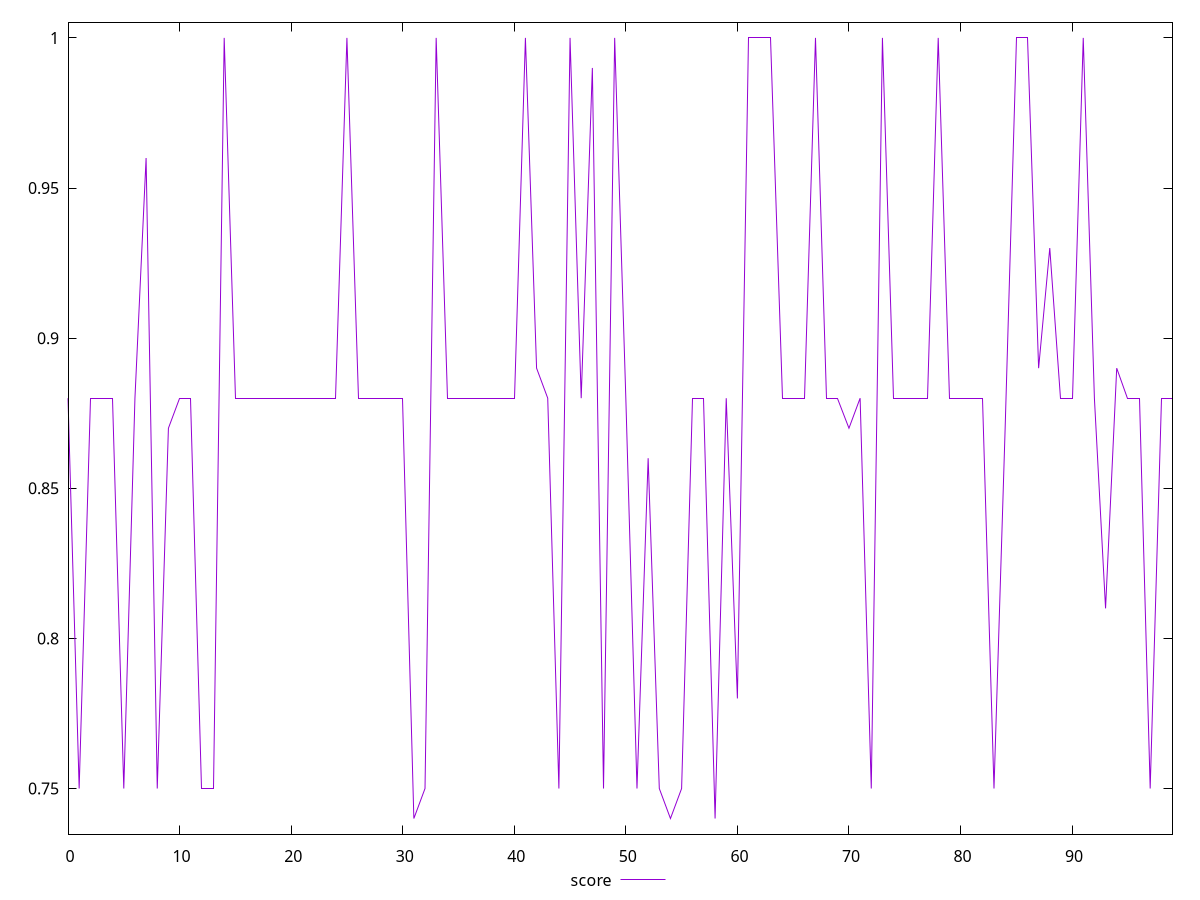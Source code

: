 reset

$score <<EOF
0 0.88
1 0.75
2 0.88
3 0.88
4 0.88
5 0.75
6 0.88
7 0.96
8 0.75
9 0.87
10 0.88
11 0.88
12 0.75
13 0.75
14 1
15 0.88
16 0.88
17 0.88
18 0.88
19 0.88
20 0.88
21 0.88
22 0.88
23 0.88
24 0.88
25 1
26 0.88
27 0.88
28 0.88
29 0.88
30 0.88
31 0.74
32 0.75
33 1
34 0.88
35 0.88
36 0.88
37 0.88
38 0.88
39 0.88
40 0.88
41 1
42 0.89
43 0.88
44 0.75
45 1
46 0.88
47 0.99
48 0.75
49 1
50 0.88
51 0.75
52 0.86
53 0.75
54 0.74
55 0.75
56 0.88
57 0.88
58 0.74
59 0.88
60 0.78
61 1
62 1
63 1
64 0.88
65 0.88
66 0.88
67 1
68 0.88
69 0.88
70 0.87
71 0.88
72 0.75
73 1
74 0.88
75 0.88
76 0.88
77 0.88
78 1
79 0.88
80 0.88
81 0.88
82 0.88
83 0.75
84 0.87
85 1
86 1
87 0.89
88 0.93
89 0.88
90 0.88
91 1
92 0.88
93 0.81
94 0.89
95 0.88
96 0.88
97 0.75
98 0.88
99 0.88
EOF

set key outside below
set xrange [0:99]
set yrange [0.7348:1.0052]
set trange [0.7348:1.0052]
set terminal svg size 640, 500 enhanced background rgb 'white'
set output "report_00013_2021-02-09T12-04-24.940Z/offscreen-images/samples/pages/score/values.svg"

plot $score title "score" with line

reset
